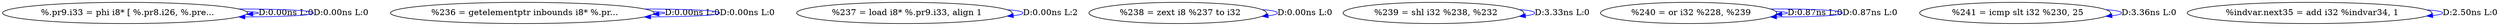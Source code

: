 digraph {
Node0x306b6b0[label="  %.pr9.i33 = phi i8* [ %.pr8.i26, %.pre..."];
Node0x306b6b0 -> Node0x306b6b0[label="D:0.00ns L:0",color=blue];
Node0x306b6b0 -> Node0x306b6b0[label="D:0.00ns L:0",color=blue];
Node0x306b790[label="  %236 = getelementptr inbounds i8* %.pr..."];
Node0x306b790 -> Node0x306b790[label="D:0.00ns L:0",color=blue];
Node0x306b790 -> Node0x306b790[label="D:0.00ns L:0",color=blue];
Node0x306b8b0[label="  %237 = load i8* %.pr9.i33, align 1"];
Node0x306b8b0 -> Node0x306b8b0[label="D:0.00ns L:2",color=blue];
Node0x306b990[label="  %238 = zext i8 %237 to i32"];
Node0x306b990 -> Node0x306b990[label="D:0.00ns L:0",color=blue];
Node0x306ba70[label="  %239 = shl i32 %238, %232"];
Node0x306ba70 -> Node0x306ba70[label="D:3.33ns L:0",color=blue];
Node0x306bb50[label="  %240 = or i32 %228, %239"];
Node0x306bb50 -> Node0x306bb50[label="D:0.87ns L:0",color=blue];
Node0x306bb50 -> Node0x306bb50[label="D:0.87ns L:0",color=blue];
Node0x306bc30[label="  %241 = icmp slt i32 %230, 25"];
Node0x306bc30 -> Node0x306bc30[label="D:3.36ns L:0",color=blue];
Node0x306bd10[label="  %indvar.next35 = add i32 %indvar34, 1"];
Node0x306bd10 -> Node0x306bd10[label="D:2.50ns L:0",color=blue];
}
